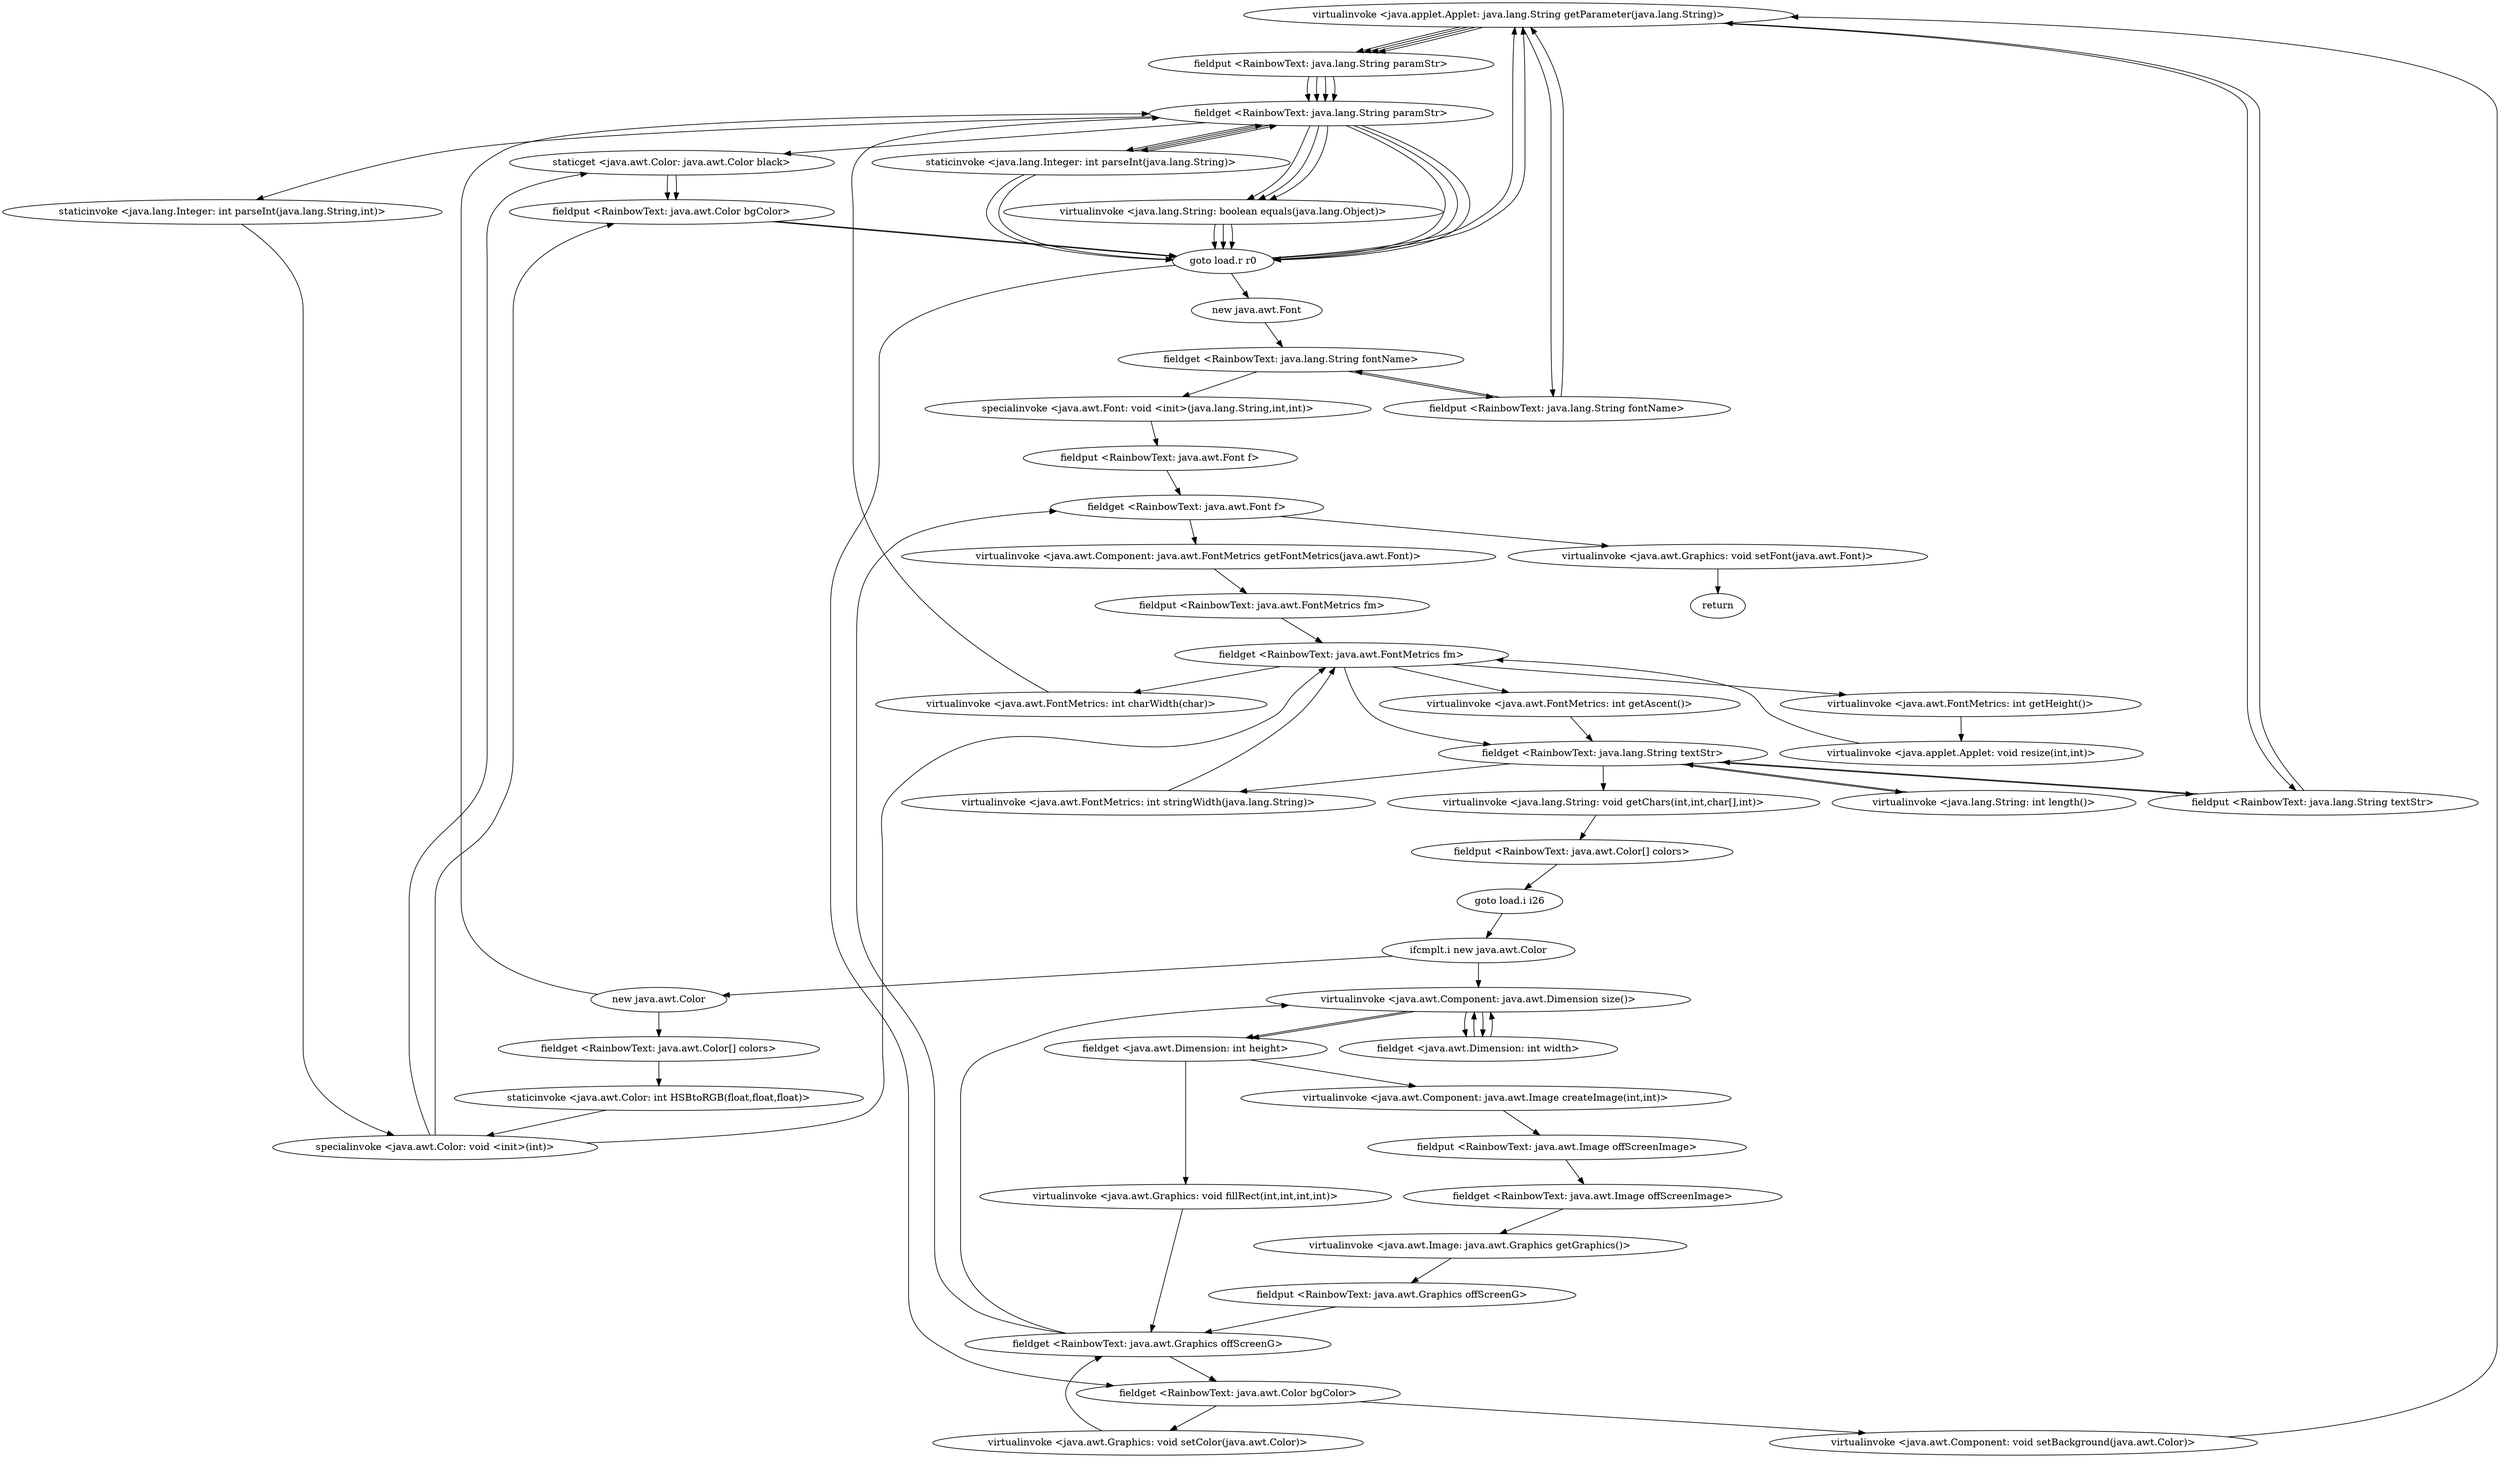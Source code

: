 digraph "" {
"virtualinvoke <java.applet.Applet: java.lang.String getParameter(java.lang.String)>";
 "virtualinvoke <java.applet.Applet: java.lang.String getParameter(java.lang.String)>"->"fieldput <RainbowText: java.lang.String paramStr>";
 "fieldput <RainbowText: java.lang.String paramStr>"->"fieldget <RainbowText: java.lang.String paramStr>";
 "fieldget <RainbowText: java.lang.String paramStr>"->"staticget <java.awt.Color: java.awt.Color black>";
 "staticget <java.awt.Color: java.awt.Color black>"->"fieldput <RainbowText: java.awt.Color bgColor>";
 "fieldput <RainbowText: java.awt.Color bgColor>"->"goto load.r r0";
 "goto load.r r0"->"fieldget <RainbowText: java.awt.Color bgColor>";
 "fieldget <RainbowText: java.awt.Color bgColor>"->"virtualinvoke <java.awt.Component: void setBackground(java.awt.Color)>";
 "virtualinvoke <java.awt.Component: void setBackground(java.awt.Color)>"->"virtualinvoke <java.applet.Applet: java.lang.String getParameter(java.lang.String)>";
 "virtualinvoke <java.applet.Applet: java.lang.String getParameter(java.lang.String)>"->"fieldput <RainbowText: java.lang.String textStr>";
 "fieldput <RainbowText: java.lang.String textStr>"->"fieldget <RainbowText: java.lang.String textStr>";
 "fieldget <RainbowText: java.lang.String textStr>"->"fieldput <RainbowText: java.lang.String textStr>";
 "fieldput <RainbowText: java.lang.String textStr>"->"virtualinvoke <java.applet.Applet: java.lang.String getParameter(java.lang.String)>";
 "virtualinvoke <java.applet.Applet: java.lang.String getParameter(java.lang.String)>"->"fieldput <RainbowText: java.lang.String fontName>";
 "fieldput <RainbowText: java.lang.String fontName>"->"fieldget <RainbowText: java.lang.String fontName>";
 "fieldget <RainbowText: java.lang.String fontName>"->"fieldput <RainbowText: java.lang.String fontName>";
 "fieldput <RainbowText: java.lang.String fontName>"->"virtualinvoke <java.applet.Applet: java.lang.String getParameter(java.lang.String)>";
 "virtualinvoke <java.applet.Applet: java.lang.String getParameter(java.lang.String)>"->"fieldput <RainbowText: java.lang.String paramStr>";
 "fieldput <RainbowText: java.lang.String paramStr>"->"fieldget <RainbowText: java.lang.String paramStr>";
 "fieldget <RainbowText: java.lang.String paramStr>"->"goto load.r r0";
 "goto load.r r0"->"virtualinvoke <java.applet.Applet: java.lang.String getParameter(java.lang.String)>";
 "virtualinvoke <java.applet.Applet: java.lang.String getParameter(java.lang.String)>"->"fieldput <RainbowText: java.lang.String paramStr>";
 "fieldput <RainbowText: java.lang.String paramStr>"->"fieldget <RainbowText: java.lang.String paramStr>";
 "fieldget <RainbowText: java.lang.String paramStr>"->"goto load.r r0";
 "goto load.r r0"->"virtualinvoke <java.applet.Applet: java.lang.String getParameter(java.lang.String)>";
 "virtualinvoke <java.applet.Applet: java.lang.String getParameter(java.lang.String)>"->"fieldput <RainbowText: java.lang.String paramStr>";
 "fieldput <RainbowText: java.lang.String paramStr>"->"fieldget <RainbowText: java.lang.String paramStr>";
 "fieldget <RainbowText: java.lang.String paramStr>"->"goto load.r r0";
 "goto load.r r0"->"new java.awt.Font";
 "new java.awt.Font"->"fieldget <RainbowText: java.lang.String fontName>";
 "fieldget <RainbowText: java.lang.String fontName>"->"specialinvoke <java.awt.Font: void <init>(java.lang.String,int,int)>";
 "specialinvoke <java.awt.Font: void <init>(java.lang.String,int,int)>"->"fieldput <RainbowText: java.awt.Font f>";
 "fieldput <RainbowText: java.awt.Font f>"->"fieldget <RainbowText: java.awt.Font f>";
 "fieldget <RainbowText: java.awt.Font f>"->"virtualinvoke <java.awt.Component: java.awt.FontMetrics getFontMetrics(java.awt.Font)>";
 "virtualinvoke <java.awt.Component: java.awt.FontMetrics getFontMetrics(java.awt.Font)>"->"fieldput <RainbowText: java.awt.FontMetrics fm>";
 "fieldput <RainbowText: java.awt.FontMetrics fm>"->"fieldget <RainbowText: java.awt.FontMetrics fm>";
 "fieldget <RainbowText: java.awt.FontMetrics fm>"->"fieldget <RainbowText: java.lang.String textStr>";
 "fieldget <RainbowText: java.lang.String textStr>"->"virtualinvoke <java.awt.FontMetrics: int stringWidth(java.lang.String)>";
 "virtualinvoke <java.awt.FontMetrics: int stringWidth(java.lang.String)>"->"fieldget <RainbowText: java.awt.FontMetrics fm>";
 "fieldget <RainbowText: java.awt.FontMetrics fm>"->"virtualinvoke <java.awt.FontMetrics: int getHeight()>";
 "virtualinvoke <java.awt.FontMetrics: int getHeight()>"->"virtualinvoke <java.applet.Applet: void resize(int,int)>";
 "virtualinvoke <java.applet.Applet: void resize(int,int)>"->"fieldget <RainbowText: java.awt.FontMetrics fm>";
 "fieldget <RainbowText: java.awt.FontMetrics fm>"->"virtualinvoke <java.awt.FontMetrics: int getAscent()>";
 "virtualinvoke <java.awt.FontMetrics: int getAscent()>"->"fieldget <RainbowText: java.lang.String textStr>";
 "fieldget <RainbowText: java.lang.String textStr>"->"virtualinvoke <java.lang.String: int length()>";
 "virtualinvoke <java.lang.String: int length()>"->"fieldget <RainbowText: java.lang.String textStr>";
 "fieldget <RainbowText: java.lang.String textStr>"->"virtualinvoke <java.lang.String: void getChars(int,int,char[],int)>";
 "virtualinvoke <java.lang.String: void getChars(int,int,char[],int)>"->"fieldput <RainbowText: java.awt.Color[] colors>";
 "fieldput <RainbowText: java.awt.Color[] colors>"->"goto load.i i26";
 "goto load.i i26"->"ifcmplt.i new java.awt.Color";
 "ifcmplt.i new java.awt.Color"->"virtualinvoke <java.awt.Component: java.awt.Dimension size()>";
 "virtualinvoke <java.awt.Component: java.awt.Dimension size()>"->"fieldget <java.awt.Dimension: int width>";
 "fieldget <java.awt.Dimension: int width>"->"virtualinvoke <java.awt.Component: java.awt.Dimension size()>";
 "virtualinvoke <java.awt.Component: java.awt.Dimension size()>"->"fieldget <java.awt.Dimension: int height>";
 "fieldget <java.awt.Dimension: int height>"->"virtualinvoke <java.awt.Component: java.awt.Image createImage(int,int)>";
 "virtualinvoke <java.awt.Component: java.awt.Image createImage(int,int)>"->"fieldput <RainbowText: java.awt.Image offScreenImage>";
 "fieldput <RainbowText: java.awt.Image offScreenImage>"->"fieldget <RainbowText: java.awt.Image offScreenImage>";
 "fieldget <RainbowText: java.awt.Image offScreenImage>"->"virtualinvoke <java.awt.Image: java.awt.Graphics getGraphics()>";
 "virtualinvoke <java.awt.Image: java.awt.Graphics getGraphics()>"->"fieldput <RainbowText: java.awt.Graphics offScreenG>";
 "fieldput <RainbowText: java.awt.Graphics offScreenG>"->"fieldget <RainbowText: java.awt.Graphics offScreenG>";
 "fieldget <RainbowText: java.awt.Graphics offScreenG>"->"fieldget <RainbowText: java.awt.Color bgColor>";
 "fieldget <RainbowText: java.awt.Color bgColor>"->"virtualinvoke <java.awt.Graphics: void setColor(java.awt.Color)>";
 "virtualinvoke <java.awt.Graphics: void setColor(java.awt.Color)>"->"fieldget <RainbowText: java.awt.Graphics offScreenG>";
 "fieldget <RainbowText: java.awt.Graphics offScreenG>"->"virtualinvoke <java.awt.Component: java.awt.Dimension size()>";
 "virtualinvoke <java.awt.Component: java.awt.Dimension size()>"->"fieldget <java.awt.Dimension: int width>";
 "fieldget <java.awt.Dimension: int width>"->"virtualinvoke <java.awt.Component: java.awt.Dimension size()>";
 "virtualinvoke <java.awt.Component: java.awt.Dimension size()>"->"fieldget <java.awt.Dimension: int height>";
 "fieldget <java.awt.Dimension: int height>"->"virtualinvoke <java.awt.Graphics: void fillRect(int,int,int,int)>";
 "virtualinvoke <java.awt.Graphics: void fillRect(int,int,int,int)>"->"fieldget <RainbowText: java.awt.Graphics offScreenG>";
 "fieldget <RainbowText: java.awt.Graphics offScreenG>"->"fieldget <RainbowText: java.awt.Font f>";
 "fieldget <RainbowText: java.awt.Font f>"->"virtualinvoke <java.awt.Graphics: void setFont(java.awt.Font)>";
 "virtualinvoke <java.awt.Graphics: void setFont(java.awt.Font)>"->"return";
 "ifcmplt.i new java.awt.Color"->"new java.awt.Color";
 "new java.awt.Color"->"fieldget <RainbowText: java.awt.Color[] colors>";
 "fieldget <RainbowText: java.awt.Color[] colors>"->"staticinvoke <java.awt.Color: int HSBtoRGB(float,float,float)>";
 "staticinvoke <java.awt.Color: int HSBtoRGB(float,float,float)>"->"specialinvoke <java.awt.Color: void <init>(int)>";
 "specialinvoke <java.awt.Color: void <init>(int)>"->"fieldget <RainbowText: java.awt.FontMetrics fm>";
 "fieldget <RainbowText: java.awt.FontMetrics fm>"->"virtualinvoke <java.awt.FontMetrics: int charWidth(char)>";
 "virtualinvoke <java.awt.FontMetrics: int charWidth(char)>"->"fieldget <RainbowText: java.lang.String paramStr>";
 "fieldget <RainbowText: java.lang.String paramStr>"->"staticinvoke <java.lang.Integer: int parseInt(java.lang.String)>";
 "staticinvoke <java.lang.Integer: int parseInt(java.lang.String)>"->"goto load.r r0";
 "staticinvoke <java.lang.Integer: int parseInt(java.lang.String)>"->"fieldget <RainbowText: java.lang.String paramStr>";
 "fieldget <RainbowText: java.lang.String paramStr>"->"staticinvoke <java.lang.Integer: int parseInt(java.lang.String)>";
 "staticinvoke <java.lang.Integer: int parseInt(java.lang.String)>"->"goto load.r r0";
 "staticinvoke <java.lang.Integer: int parseInt(java.lang.String)>"->"fieldget <RainbowText: java.lang.String paramStr>";
 "fieldget <RainbowText: java.lang.String paramStr>"->"virtualinvoke <java.lang.String: boolean equals(java.lang.Object)>";
 "virtualinvoke <java.lang.String: boolean equals(java.lang.Object)>"->"goto load.r r0";
"fieldget <RainbowText: java.lang.String paramStr>";
 "fieldget <RainbowText: java.lang.String paramStr>"->"virtualinvoke <java.lang.String: boolean equals(java.lang.Object)>";
 "virtualinvoke <java.lang.String: boolean equals(java.lang.Object)>"->"goto load.r r0";
"fieldget <RainbowText: java.lang.String paramStr>";
 "fieldget <RainbowText: java.lang.String paramStr>"->"virtualinvoke <java.lang.String: boolean equals(java.lang.Object)>";
 "virtualinvoke <java.lang.String: boolean equals(java.lang.Object)>"->"goto load.r r0";
"new java.awt.Color";
 "new java.awt.Color"->"fieldget <RainbowText: java.lang.String paramStr>";
 "fieldget <RainbowText: java.lang.String paramStr>"->"staticinvoke <java.lang.Integer: int parseInt(java.lang.String,int)>";
 "staticinvoke <java.lang.Integer: int parseInt(java.lang.String,int)>"->"specialinvoke <java.awt.Color: void <init>(int)>";
 "specialinvoke <java.awt.Color: void <init>(int)>"->"fieldput <RainbowText: java.awt.Color bgColor>";
 "fieldput <RainbowText: java.awt.Color bgColor>"->"goto load.r r0";
 "specialinvoke <java.awt.Color: void <init>(int)>"->"staticget <java.awt.Color: java.awt.Color black>";
 "staticget <java.awt.Color: java.awt.Color black>"->"fieldput <RainbowText: java.awt.Color bgColor>";
}
